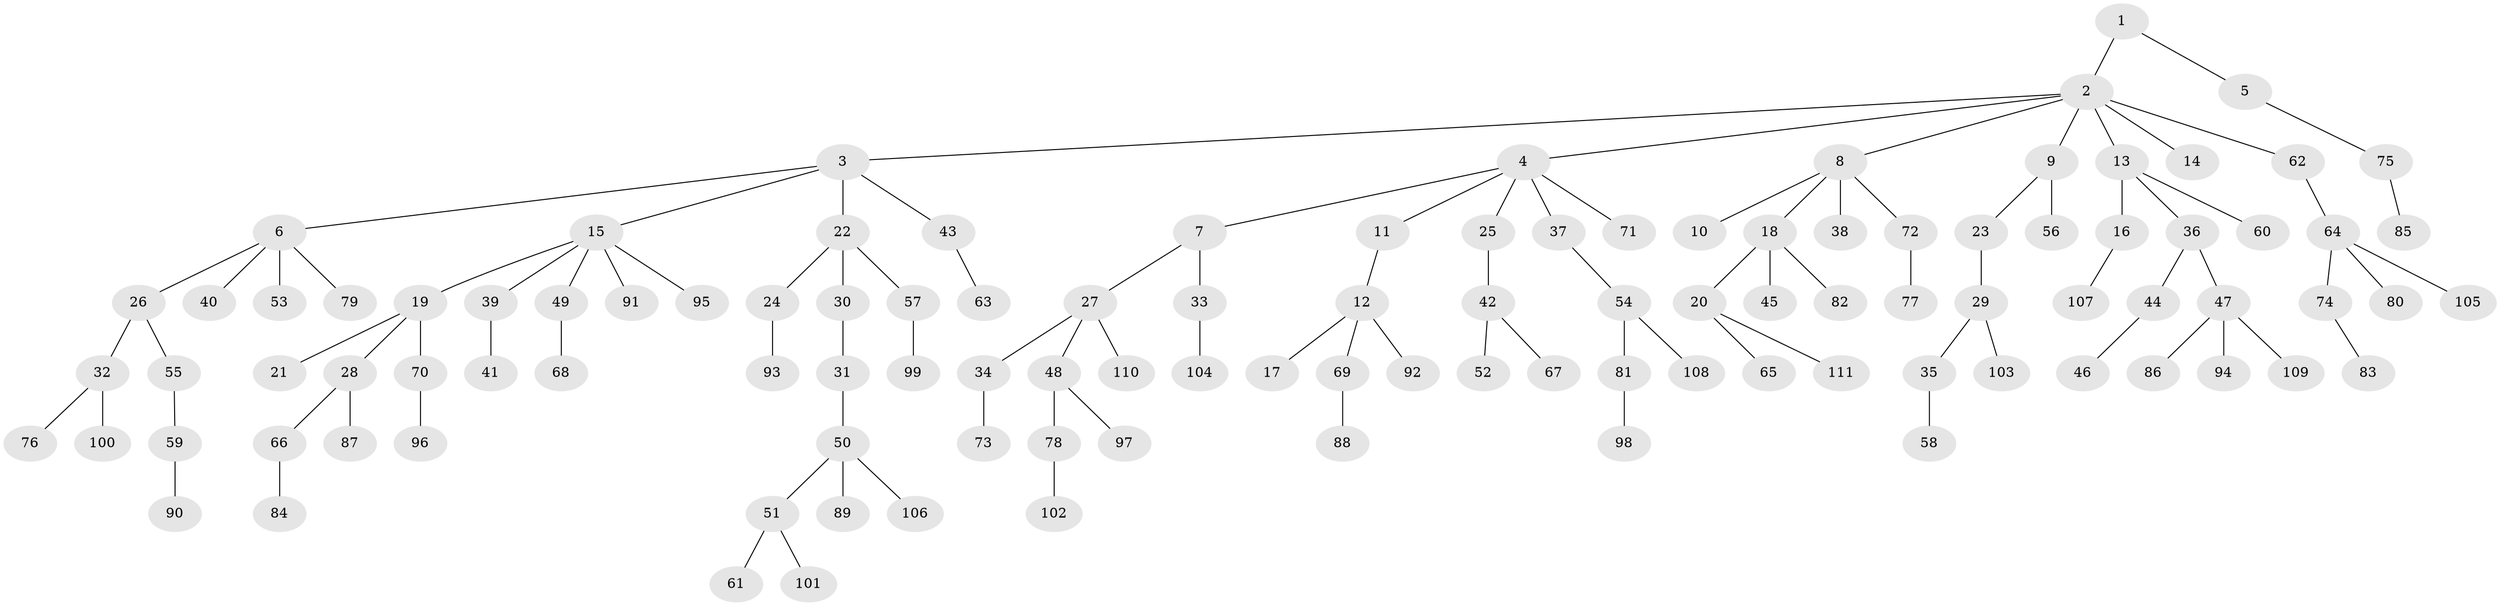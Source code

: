 // coarse degree distribution, {2: 0.17105263157894737, 7: 0.013157894736842105, 5: 0.05263157894736842, 4: 0.09210526315789473, 3: 0.11842105263157894, 1: 0.5526315789473685}
// Generated by graph-tools (version 1.1) at 2025/42/03/06/25 10:42:05]
// undirected, 111 vertices, 110 edges
graph export_dot {
graph [start="1"]
  node [color=gray90,style=filled];
  1;
  2;
  3;
  4;
  5;
  6;
  7;
  8;
  9;
  10;
  11;
  12;
  13;
  14;
  15;
  16;
  17;
  18;
  19;
  20;
  21;
  22;
  23;
  24;
  25;
  26;
  27;
  28;
  29;
  30;
  31;
  32;
  33;
  34;
  35;
  36;
  37;
  38;
  39;
  40;
  41;
  42;
  43;
  44;
  45;
  46;
  47;
  48;
  49;
  50;
  51;
  52;
  53;
  54;
  55;
  56;
  57;
  58;
  59;
  60;
  61;
  62;
  63;
  64;
  65;
  66;
  67;
  68;
  69;
  70;
  71;
  72;
  73;
  74;
  75;
  76;
  77;
  78;
  79;
  80;
  81;
  82;
  83;
  84;
  85;
  86;
  87;
  88;
  89;
  90;
  91;
  92;
  93;
  94;
  95;
  96;
  97;
  98;
  99;
  100;
  101;
  102;
  103;
  104;
  105;
  106;
  107;
  108;
  109;
  110;
  111;
  1 -- 2;
  1 -- 5;
  2 -- 3;
  2 -- 4;
  2 -- 8;
  2 -- 9;
  2 -- 13;
  2 -- 14;
  2 -- 62;
  3 -- 6;
  3 -- 15;
  3 -- 22;
  3 -- 43;
  4 -- 7;
  4 -- 11;
  4 -- 25;
  4 -- 37;
  4 -- 71;
  5 -- 75;
  6 -- 26;
  6 -- 40;
  6 -- 53;
  6 -- 79;
  7 -- 27;
  7 -- 33;
  8 -- 10;
  8 -- 18;
  8 -- 38;
  8 -- 72;
  9 -- 23;
  9 -- 56;
  11 -- 12;
  12 -- 17;
  12 -- 69;
  12 -- 92;
  13 -- 16;
  13 -- 36;
  13 -- 60;
  15 -- 19;
  15 -- 39;
  15 -- 49;
  15 -- 91;
  15 -- 95;
  16 -- 107;
  18 -- 20;
  18 -- 45;
  18 -- 82;
  19 -- 21;
  19 -- 28;
  19 -- 70;
  20 -- 65;
  20 -- 111;
  22 -- 24;
  22 -- 30;
  22 -- 57;
  23 -- 29;
  24 -- 93;
  25 -- 42;
  26 -- 32;
  26 -- 55;
  27 -- 34;
  27 -- 48;
  27 -- 110;
  28 -- 66;
  28 -- 87;
  29 -- 35;
  29 -- 103;
  30 -- 31;
  31 -- 50;
  32 -- 76;
  32 -- 100;
  33 -- 104;
  34 -- 73;
  35 -- 58;
  36 -- 44;
  36 -- 47;
  37 -- 54;
  39 -- 41;
  42 -- 52;
  42 -- 67;
  43 -- 63;
  44 -- 46;
  47 -- 86;
  47 -- 94;
  47 -- 109;
  48 -- 78;
  48 -- 97;
  49 -- 68;
  50 -- 51;
  50 -- 89;
  50 -- 106;
  51 -- 61;
  51 -- 101;
  54 -- 81;
  54 -- 108;
  55 -- 59;
  57 -- 99;
  59 -- 90;
  62 -- 64;
  64 -- 74;
  64 -- 80;
  64 -- 105;
  66 -- 84;
  69 -- 88;
  70 -- 96;
  72 -- 77;
  74 -- 83;
  75 -- 85;
  78 -- 102;
  81 -- 98;
}
